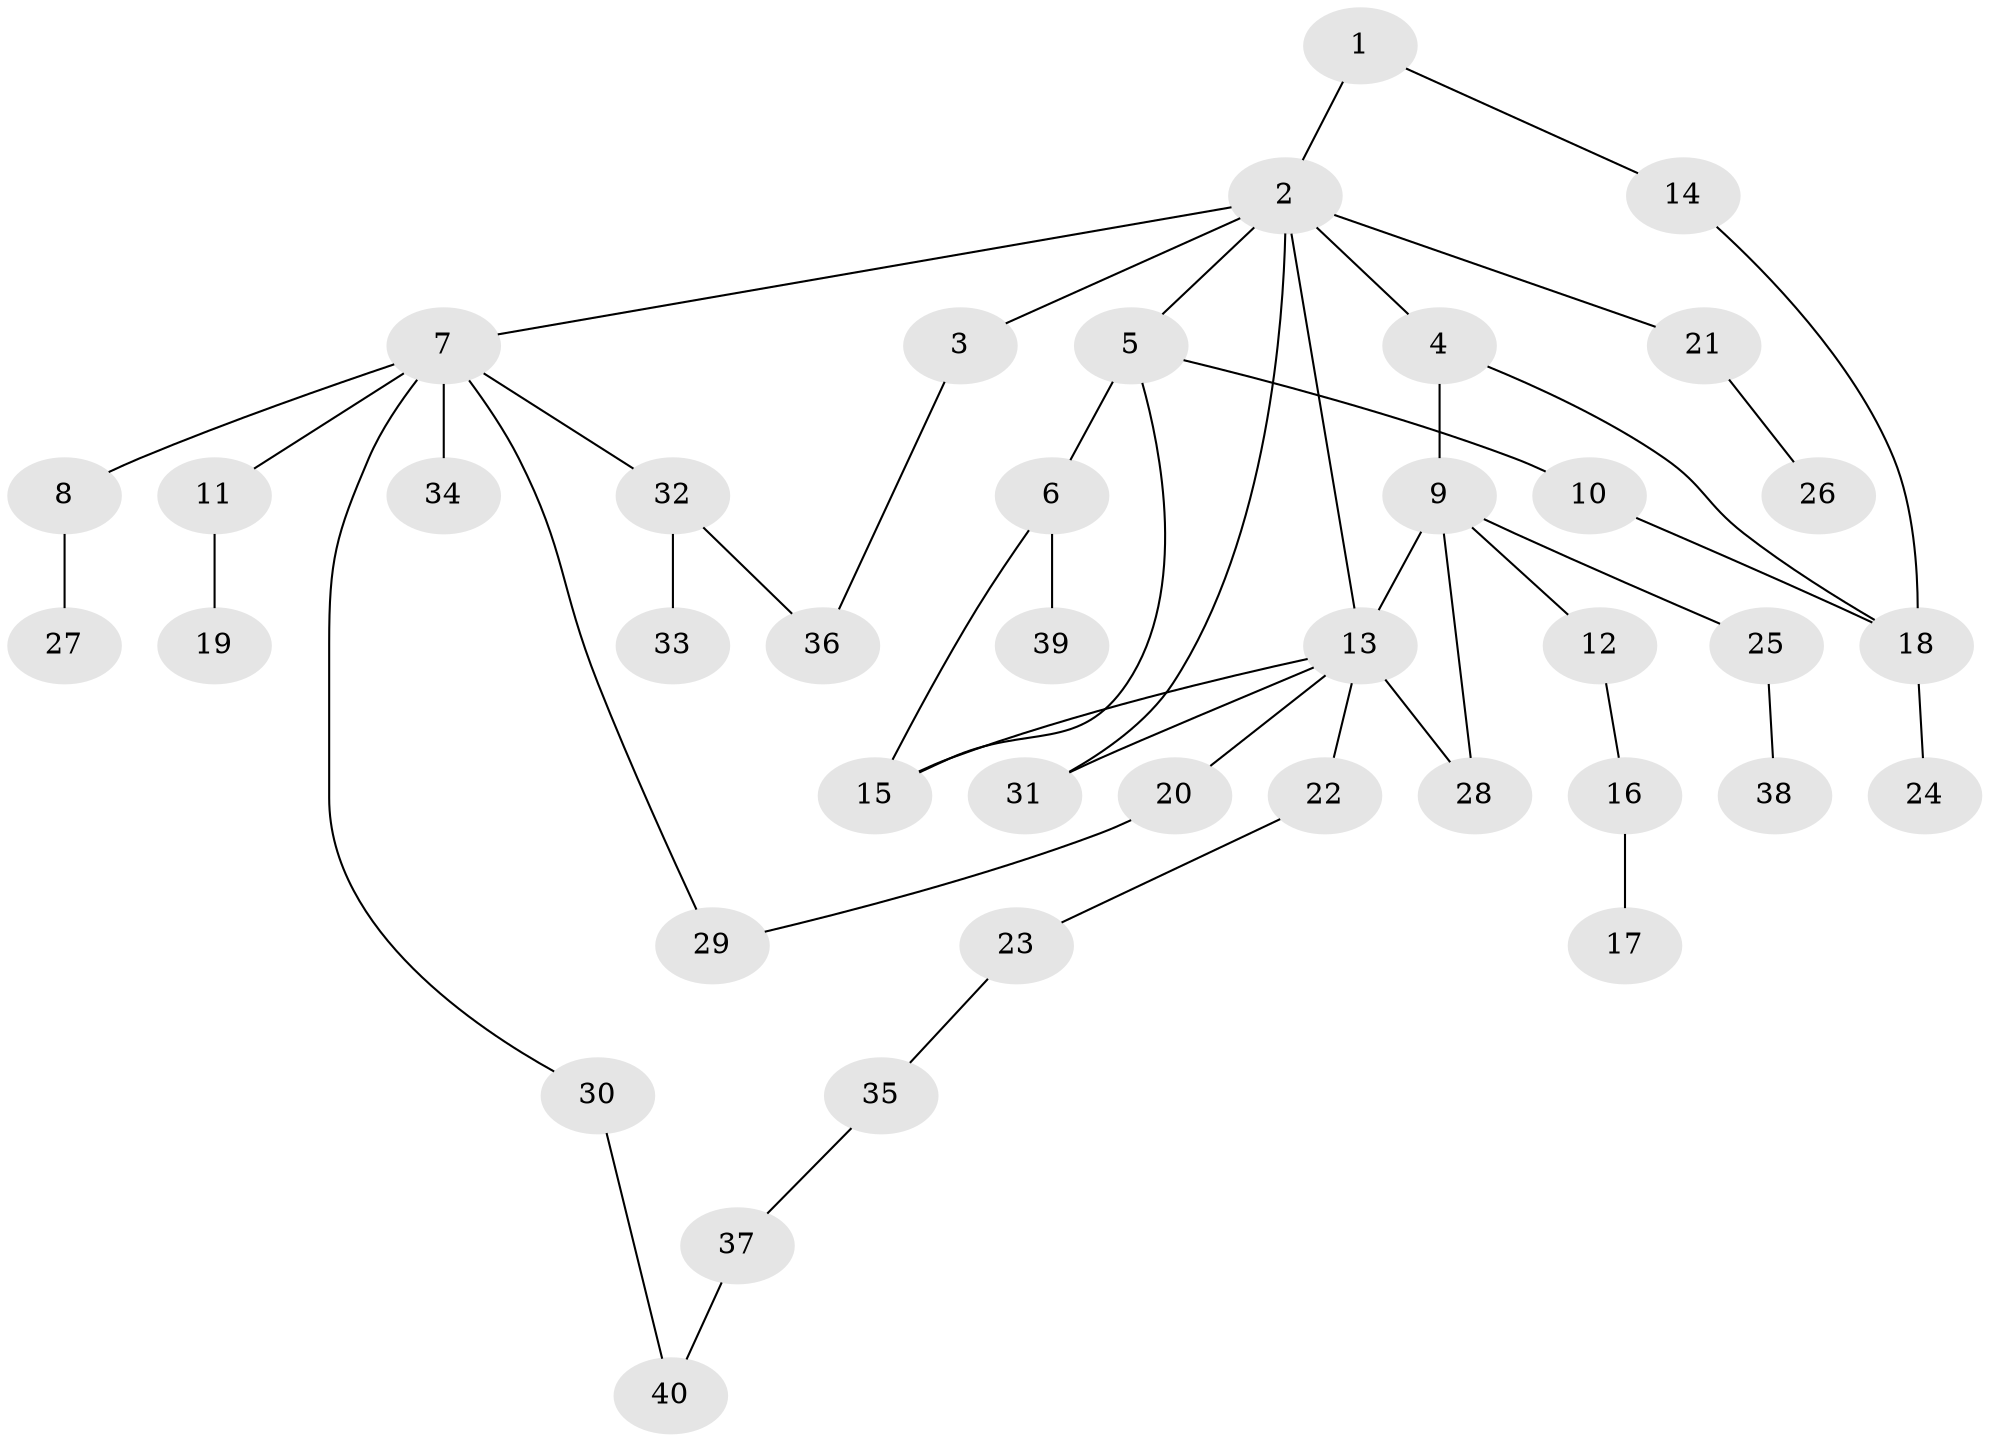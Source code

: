 // original degree distribution, {3: 0.17857142857142858, 9: 0.017857142857142856, 2: 0.42857142857142855, 4: 0.03571428571428571, 8: 0.017857142857142856, 6: 0.017857142857142856, 1: 0.2857142857142857, 7: 0.017857142857142856}
// Generated by graph-tools (version 1.1) at 2025/49/03/04/25 22:49:07]
// undirected, 40 vertices, 49 edges
graph export_dot {
  node [color=gray90,style=filled];
  1;
  2;
  3;
  4;
  5;
  6;
  7;
  8;
  9;
  10;
  11;
  12;
  13;
  14;
  15;
  16;
  17;
  18;
  19;
  20;
  21;
  22;
  23;
  24;
  25;
  26;
  27;
  28;
  29;
  30;
  31;
  32;
  33;
  34;
  35;
  36;
  37;
  38;
  39;
  40;
  1 -- 2 [weight=1.0];
  1 -- 14 [weight=1.0];
  2 -- 3 [weight=1.0];
  2 -- 4 [weight=1.0];
  2 -- 5 [weight=1.0];
  2 -- 7 [weight=1.0];
  2 -- 13 [weight=1.0];
  2 -- 21 [weight=1.0];
  2 -- 31 [weight=1.0];
  3 -- 36 [weight=1.0];
  4 -- 9 [weight=1.0];
  4 -- 18 [weight=1.0];
  5 -- 6 [weight=1.0];
  5 -- 10 [weight=1.0];
  5 -- 15 [weight=1.0];
  6 -- 15 [weight=1.0];
  6 -- 39 [weight=1.0];
  7 -- 8 [weight=1.0];
  7 -- 11 [weight=1.0];
  7 -- 29 [weight=1.0];
  7 -- 30 [weight=1.0];
  7 -- 32 [weight=1.0];
  7 -- 34 [weight=1.0];
  8 -- 27 [weight=1.0];
  9 -- 12 [weight=1.0];
  9 -- 13 [weight=1.0];
  9 -- 25 [weight=1.0];
  9 -- 28 [weight=1.0];
  10 -- 18 [weight=1.0];
  11 -- 19 [weight=1.0];
  12 -- 16 [weight=1.0];
  13 -- 15 [weight=1.0];
  13 -- 20 [weight=1.0];
  13 -- 22 [weight=1.0];
  13 -- 28 [weight=2.0];
  13 -- 31 [weight=1.0];
  14 -- 18 [weight=1.0];
  16 -- 17 [weight=1.0];
  18 -- 24 [weight=1.0];
  20 -- 29 [weight=1.0];
  21 -- 26 [weight=1.0];
  22 -- 23 [weight=1.0];
  23 -- 35 [weight=1.0];
  25 -- 38 [weight=1.0];
  30 -- 40 [weight=1.0];
  32 -- 33 [weight=1.0];
  32 -- 36 [weight=1.0];
  35 -- 37 [weight=1.0];
  37 -- 40 [weight=1.0];
}
